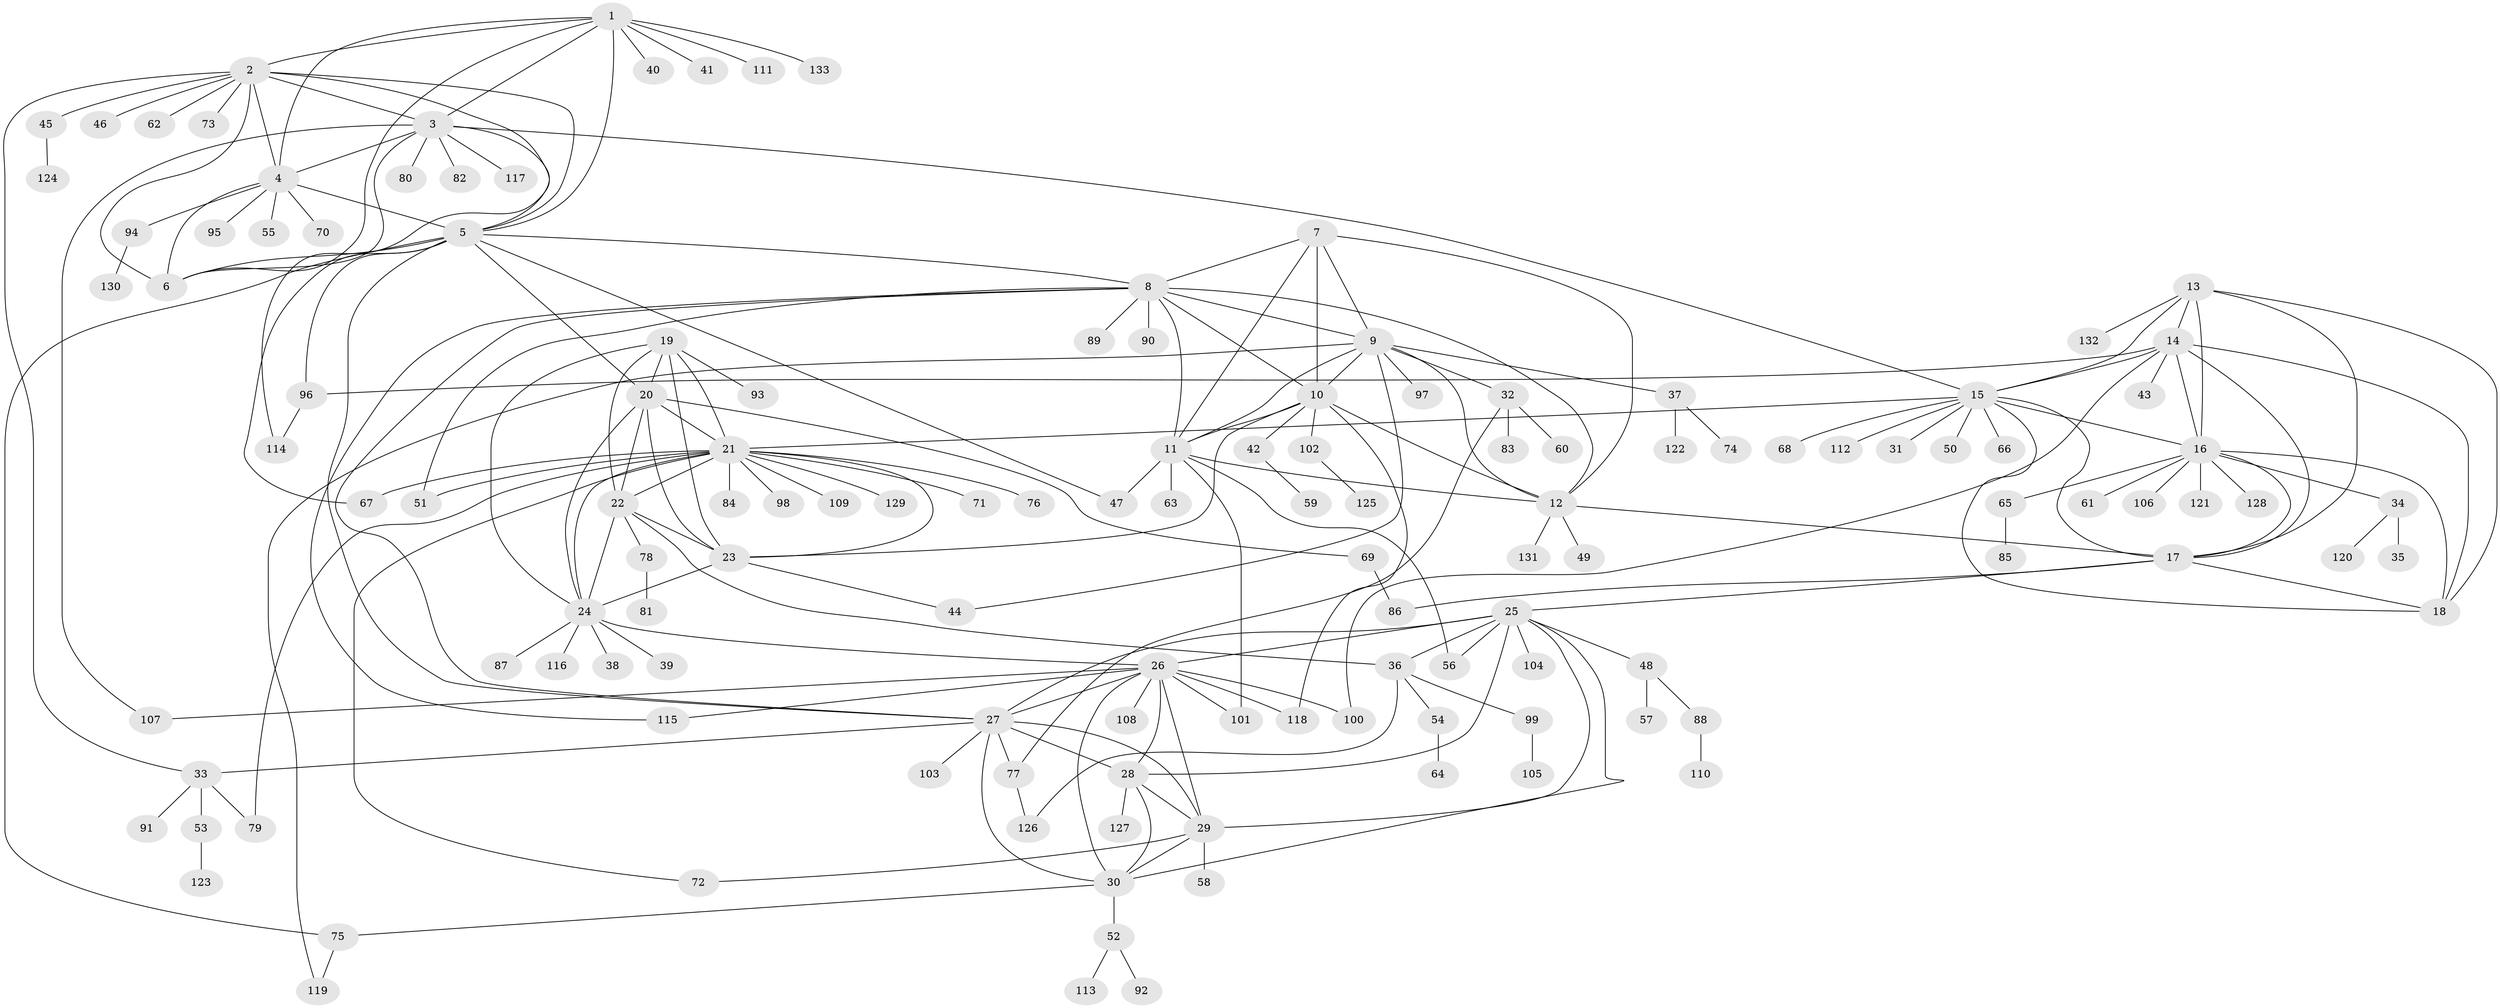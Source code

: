 // Generated by graph-tools (version 1.1) at 2025/37/03/09/25 02:37:21]
// undirected, 133 vertices, 209 edges
graph export_dot {
graph [start="1"]
  node [color=gray90,style=filled];
  1;
  2;
  3;
  4;
  5;
  6;
  7;
  8;
  9;
  10;
  11;
  12;
  13;
  14;
  15;
  16;
  17;
  18;
  19;
  20;
  21;
  22;
  23;
  24;
  25;
  26;
  27;
  28;
  29;
  30;
  31;
  32;
  33;
  34;
  35;
  36;
  37;
  38;
  39;
  40;
  41;
  42;
  43;
  44;
  45;
  46;
  47;
  48;
  49;
  50;
  51;
  52;
  53;
  54;
  55;
  56;
  57;
  58;
  59;
  60;
  61;
  62;
  63;
  64;
  65;
  66;
  67;
  68;
  69;
  70;
  71;
  72;
  73;
  74;
  75;
  76;
  77;
  78;
  79;
  80;
  81;
  82;
  83;
  84;
  85;
  86;
  87;
  88;
  89;
  90;
  91;
  92;
  93;
  94;
  95;
  96;
  97;
  98;
  99;
  100;
  101;
  102;
  103;
  104;
  105;
  106;
  107;
  108;
  109;
  110;
  111;
  112;
  113;
  114;
  115;
  116;
  117;
  118;
  119;
  120;
  121;
  122;
  123;
  124;
  125;
  126;
  127;
  128;
  129;
  130;
  131;
  132;
  133;
  1 -- 2;
  1 -- 3;
  1 -- 4;
  1 -- 5;
  1 -- 6;
  1 -- 40;
  1 -- 41;
  1 -- 111;
  1 -- 133;
  2 -- 3;
  2 -- 4;
  2 -- 5;
  2 -- 6;
  2 -- 33;
  2 -- 45;
  2 -- 46;
  2 -- 62;
  2 -- 73;
  2 -- 114;
  3 -- 4;
  3 -- 5;
  3 -- 6;
  3 -- 15;
  3 -- 80;
  3 -- 82;
  3 -- 107;
  3 -- 117;
  4 -- 5;
  4 -- 6;
  4 -- 55;
  4 -- 70;
  4 -- 94;
  4 -- 95;
  5 -- 6;
  5 -- 8;
  5 -- 20;
  5 -- 27;
  5 -- 47;
  5 -- 67;
  5 -- 75;
  5 -- 96;
  7 -- 8;
  7 -- 9;
  7 -- 10;
  7 -- 11;
  7 -- 12;
  8 -- 9;
  8 -- 10;
  8 -- 11;
  8 -- 12;
  8 -- 27;
  8 -- 51;
  8 -- 89;
  8 -- 90;
  8 -- 115;
  9 -- 10;
  9 -- 11;
  9 -- 12;
  9 -- 32;
  9 -- 37;
  9 -- 44;
  9 -- 97;
  9 -- 119;
  10 -- 11;
  10 -- 12;
  10 -- 23;
  10 -- 42;
  10 -- 102;
  10 -- 118;
  11 -- 12;
  11 -- 47;
  11 -- 56;
  11 -- 63;
  11 -- 101;
  12 -- 17;
  12 -- 49;
  12 -- 131;
  13 -- 14;
  13 -- 15;
  13 -- 16;
  13 -- 17;
  13 -- 18;
  13 -- 132;
  14 -- 15;
  14 -- 16;
  14 -- 17;
  14 -- 18;
  14 -- 43;
  14 -- 96;
  14 -- 100;
  15 -- 16;
  15 -- 17;
  15 -- 18;
  15 -- 21;
  15 -- 31;
  15 -- 50;
  15 -- 66;
  15 -- 68;
  15 -- 112;
  16 -- 17;
  16 -- 18;
  16 -- 34;
  16 -- 61;
  16 -- 65;
  16 -- 106;
  16 -- 121;
  16 -- 128;
  17 -- 18;
  17 -- 25;
  17 -- 86;
  19 -- 20;
  19 -- 21;
  19 -- 22;
  19 -- 23;
  19 -- 24;
  19 -- 93;
  20 -- 21;
  20 -- 22;
  20 -- 23;
  20 -- 24;
  20 -- 69;
  21 -- 22;
  21 -- 23;
  21 -- 24;
  21 -- 51;
  21 -- 67;
  21 -- 71;
  21 -- 72;
  21 -- 76;
  21 -- 79;
  21 -- 84;
  21 -- 98;
  21 -- 109;
  21 -- 129;
  22 -- 23;
  22 -- 24;
  22 -- 36;
  22 -- 78;
  23 -- 24;
  23 -- 44;
  24 -- 26;
  24 -- 38;
  24 -- 39;
  24 -- 87;
  24 -- 116;
  25 -- 26;
  25 -- 27;
  25 -- 28;
  25 -- 29;
  25 -- 30;
  25 -- 36;
  25 -- 48;
  25 -- 56;
  25 -- 104;
  26 -- 27;
  26 -- 28;
  26 -- 29;
  26 -- 30;
  26 -- 100;
  26 -- 101;
  26 -- 107;
  26 -- 108;
  26 -- 115;
  26 -- 118;
  27 -- 28;
  27 -- 29;
  27 -- 30;
  27 -- 33;
  27 -- 77;
  27 -- 103;
  28 -- 29;
  28 -- 30;
  28 -- 127;
  29 -- 30;
  29 -- 58;
  29 -- 72;
  30 -- 52;
  30 -- 75;
  32 -- 60;
  32 -- 77;
  32 -- 83;
  33 -- 53;
  33 -- 79;
  33 -- 91;
  34 -- 35;
  34 -- 120;
  36 -- 54;
  36 -- 99;
  36 -- 126;
  37 -- 74;
  37 -- 122;
  42 -- 59;
  45 -- 124;
  48 -- 57;
  48 -- 88;
  52 -- 92;
  52 -- 113;
  53 -- 123;
  54 -- 64;
  65 -- 85;
  69 -- 86;
  75 -- 119;
  77 -- 126;
  78 -- 81;
  88 -- 110;
  94 -- 130;
  96 -- 114;
  99 -- 105;
  102 -- 125;
}
